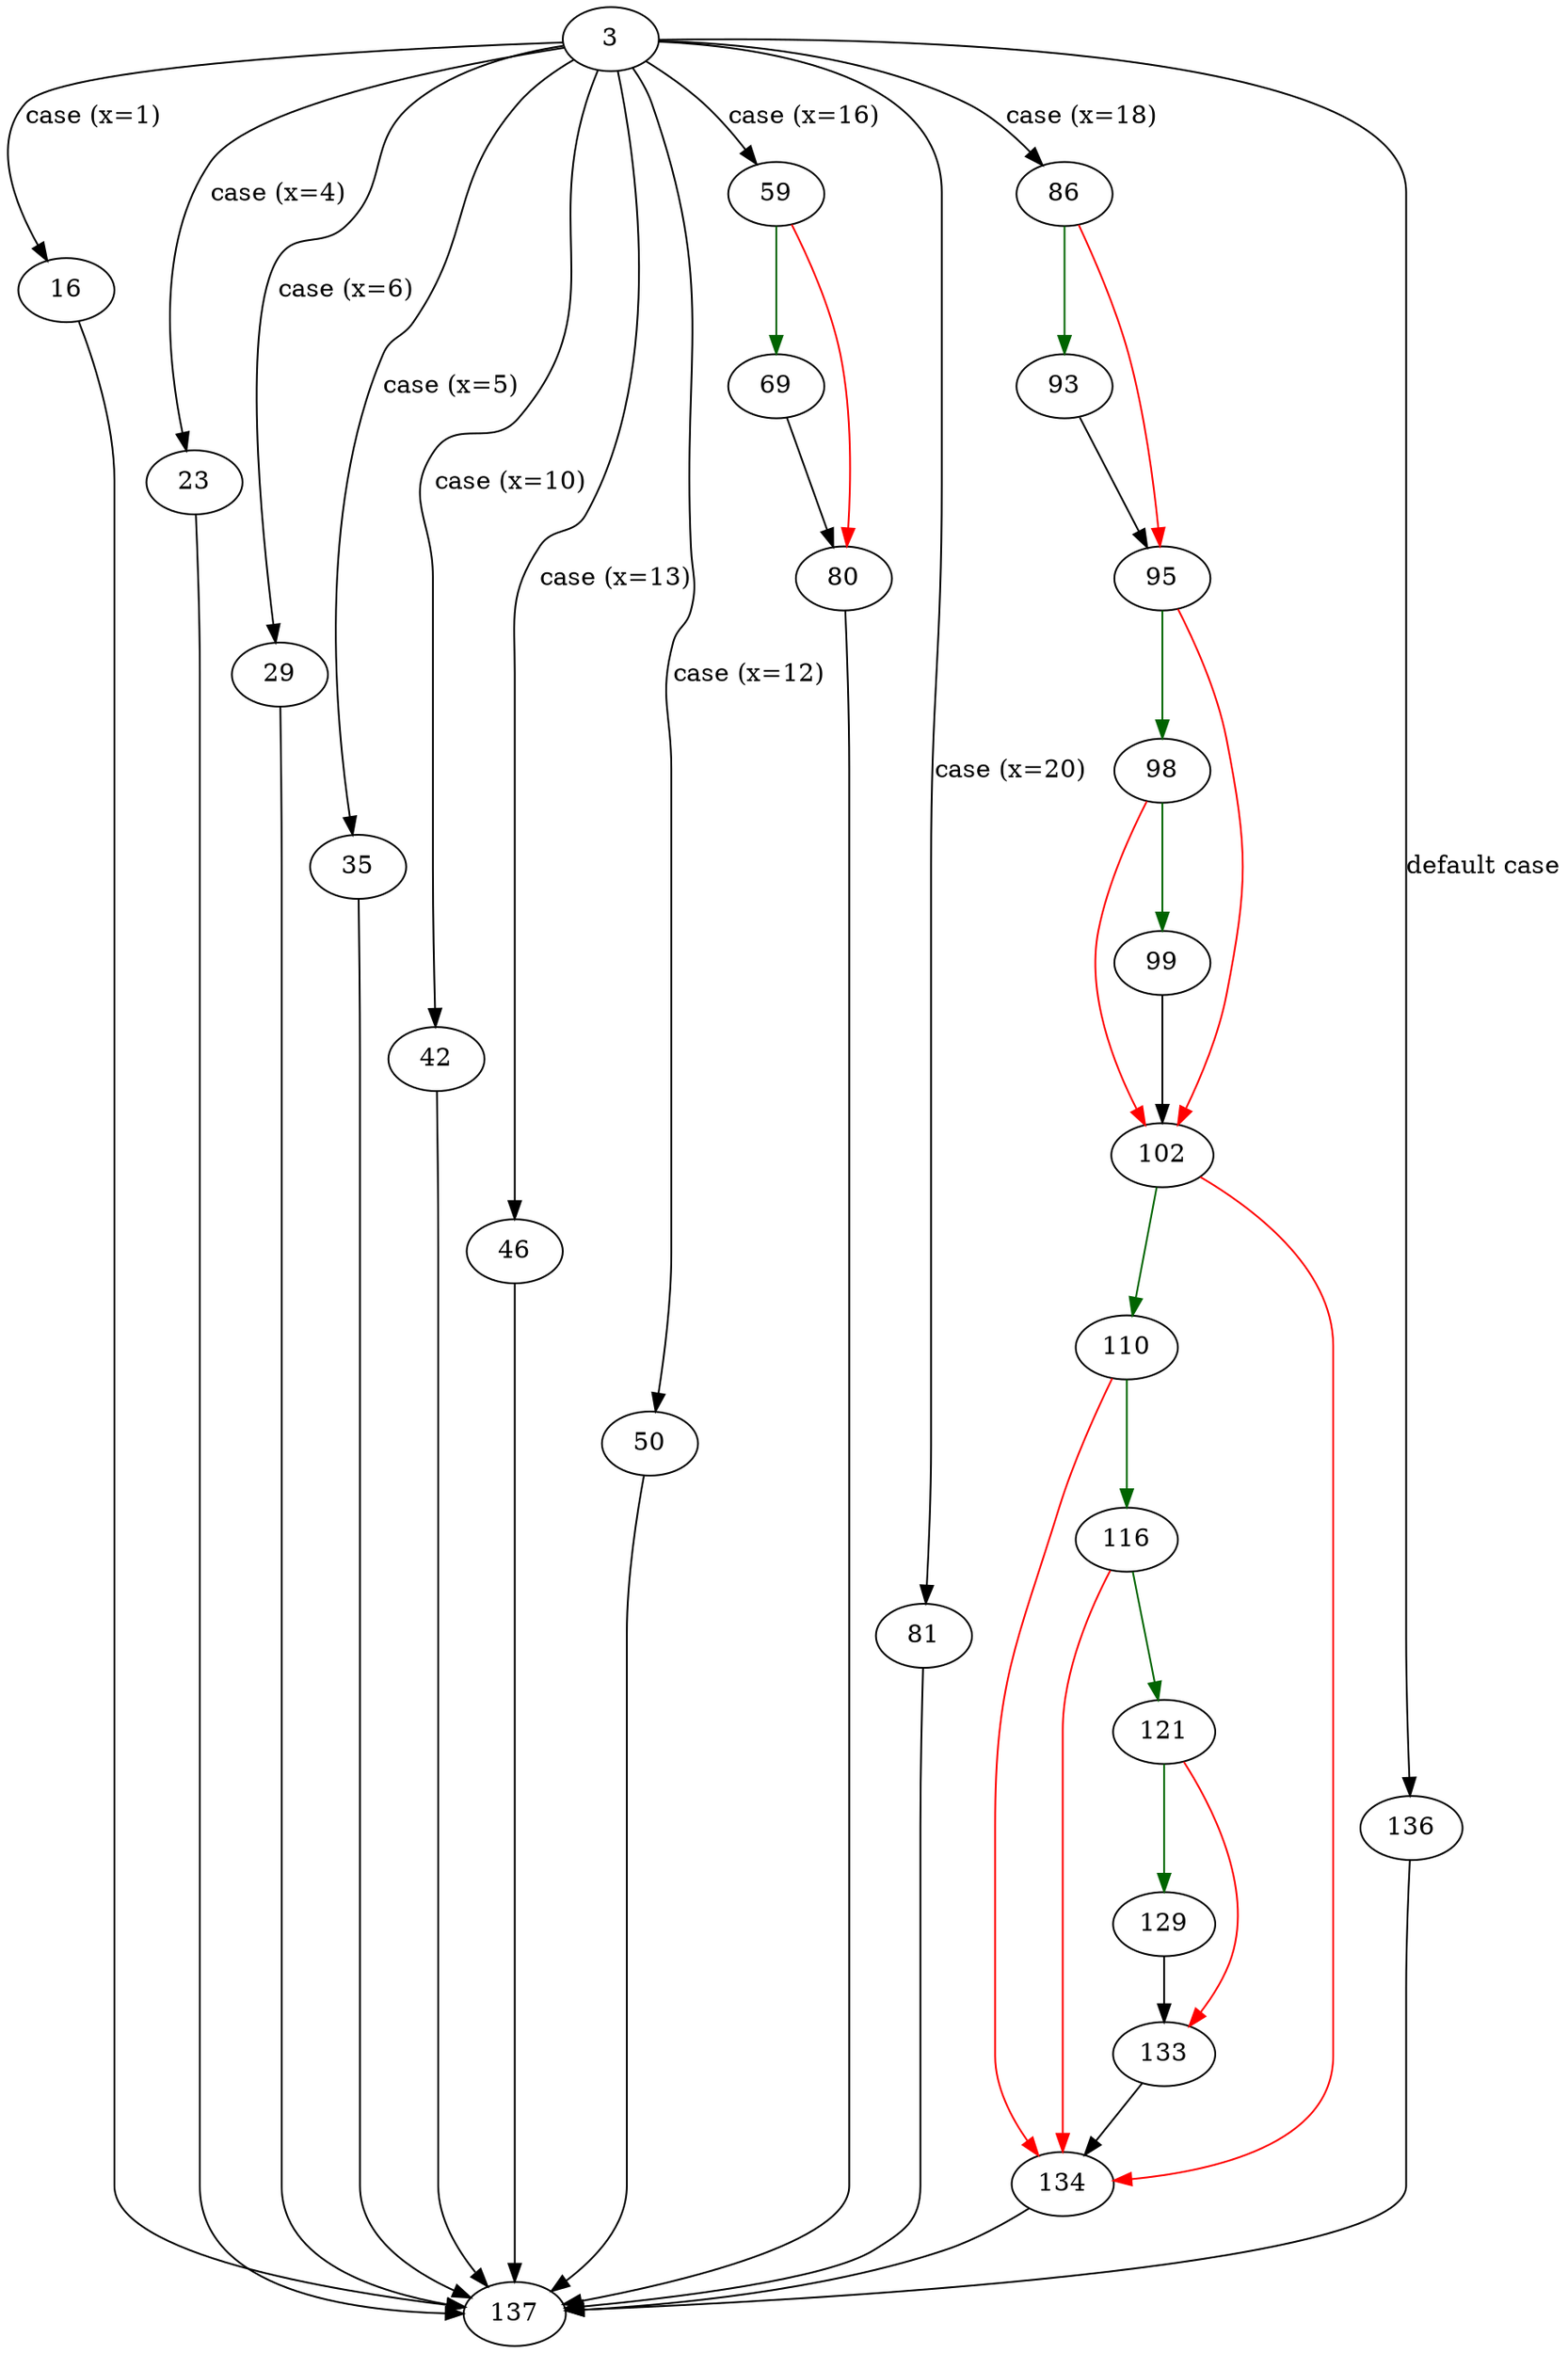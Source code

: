 strict digraph "unixFileControl" {
	// Node definitions.
	3 [entry=true];
	16;
	23;
	29;
	35;
	42;
	46;
	50;
	59;
	81;
	86;
	136;
	137;
	69;
	80;
	93;
	95;
	98;
	102;
	99;
	110;
	134;
	116;
	121;
	129;
	133;

	// Edge definitions.
	3 -> 16 [
		cond="case (x=1)"
		label="case (x=1)"
	];
	3 -> 23 [
		cond="case (x=4)"
		label="case (x=4)"
	];
	3 -> 29 [
		cond="case (x=6)"
		label="case (x=6)"
	];
	3 -> 35 [
		cond="case (x=5)"
		label="case (x=5)"
	];
	3 -> 42 [
		cond="case (x=10)"
		label="case (x=10)"
	];
	3 -> 46 [
		cond="case (x=13)"
		label="case (x=13)"
	];
	3 -> 50 [
		cond="case (x=12)"
		label="case (x=12)"
	];
	3 -> 59 [
		cond="case (x=16)"
		label="case (x=16)"
	];
	3 -> 81 [
		cond="case (x=20)"
		label="case (x=20)"
	];
	3 -> 86 [
		cond="case (x=18)"
		label="case (x=18)"
	];
	3 -> 136 [
		cond="default case"
		label="default case"
	];
	16 -> 137;
	23 -> 137;
	29 -> 137;
	35 -> 137;
	42 -> 137;
	46 -> 137;
	50 -> 137;
	59 -> 69 [
		color=darkgreen
		cond=true
	];
	59 -> 80 [
		color=red
		cond=false
	];
	81 -> 137;
	86 -> 93 [
		color=darkgreen
		cond=true
	];
	86 -> 95 [
		color=red
		cond=false
	];
	136 -> 137;
	69 -> 80;
	80 -> 137;
	93 -> 95;
	95 -> 98 [
		color=darkgreen
		cond=true
	];
	95 -> 102 [
		color=red
		cond=false
	];
	98 -> 102 [
		color=red
		cond=false
	];
	98 -> 99 [
		color=darkgreen
		cond=true
	];
	102 -> 110 [
		color=darkgreen
		cond=true
	];
	102 -> 134 [
		color=red
		cond=false
	];
	99 -> 102;
	110 -> 134 [
		color=red
		cond=false
	];
	110 -> 116 [
		color=darkgreen
		cond=true
	];
	134 -> 137;
	116 -> 134 [
		color=red
		cond=false
	];
	116 -> 121 [
		color=darkgreen
		cond=true
	];
	121 -> 129 [
		color=darkgreen
		cond=true
	];
	121 -> 133 [
		color=red
		cond=false
	];
	129 -> 133;
	133 -> 134;
}